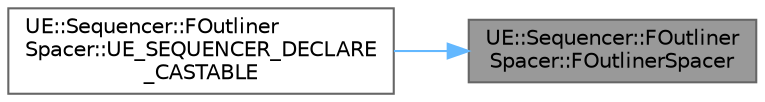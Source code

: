 digraph "UE::Sequencer::FOutlinerSpacer::FOutlinerSpacer"
{
 // INTERACTIVE_SVG=YES
 // LATEX_PDF_SIZE
  bgcolor="transparent";
  edge [fontname=Helvetica,fontsize=10,labelfontname=Helvetica,labelfontsize=10];
  node [fontname=Helvetica,fontsize=10,shape=box,height=0.2,width=0.4];
  rankdir="RL";
  Node1 [id="Node000001",label="UE::Sequencer::FOutliner\lSpacer::FOutlinerSpacer",height=0.2,width=0.4,color="gray40", fillcolor="grey60", style="filled", fontcolor="black",tooltip=" "];
  Node1 -> Node2 [id="edge1_Node000001_Node000002",dir="back",color="steelblue1",style="solid",tooltip=" "];
  Node2 [id="Node000002",label="UE::Sequencer::FOutliner\lSpacer::UE_SEQUENCER_DECLARE\l_CASTABLE",height=0.2,width=0.4,color="grey40", fillcolor="white", style="filled",URL="$d3/dd5/classUE_1_1Sequencer_1_1FOutlinerSpacer.html#a879b6b511ab07854a57adc25a311a4ab",tooltip=" "];
}
